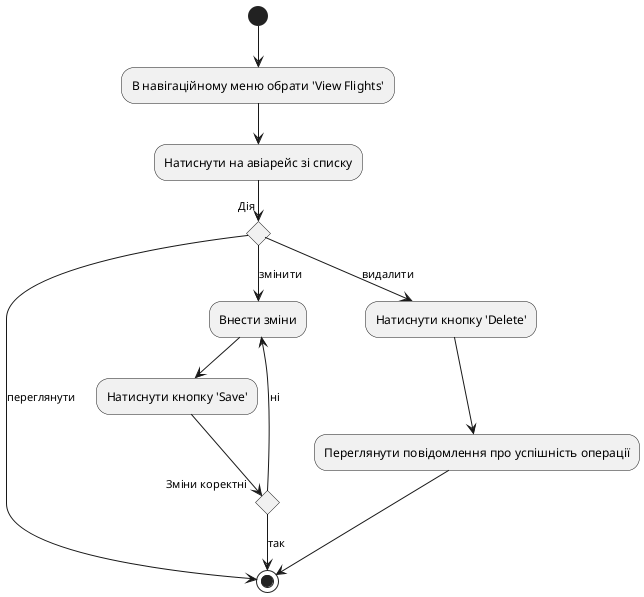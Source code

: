 @startuml A3
(*) --> "В навігаційному меню обрати 'View Flights'"
--> "Натиснути на авіарейс зі списку"
if "Дія" then
    -->[переглянути](*)
else
    -->[змінити] "Внести зміни"
    --> "Натиснути кнопку 'Save'"
    if "Зміни коректні" then
        -->[так](*)
    else
        -->[ні] "Внести зміни"
    endif
else
    -->[видалити] "Натиснути кнопку 'Delete'"
    --> "Переглянути повідомлення про успішність операції"
    -->(*)
endif
@enduml